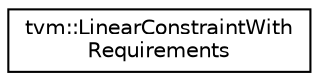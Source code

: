 digraph "Graphical Class Hierarchy"
{
  edge [fontname="Helvetica",fontsize="10",labelfontname="Helvetica",labelfontsize="10"];
  node [fontname="Helvetica",fontsize="10",shape=record];
  rankdir="LR";
  Node0 [label="tvm::LinearConstraintWith\lRequirements",height=0.2,width=0.4,color="black", fillcolor="white", style="filled",URL="$classtvm_1_1LinearConstraintWithRequirements.html"];
}
